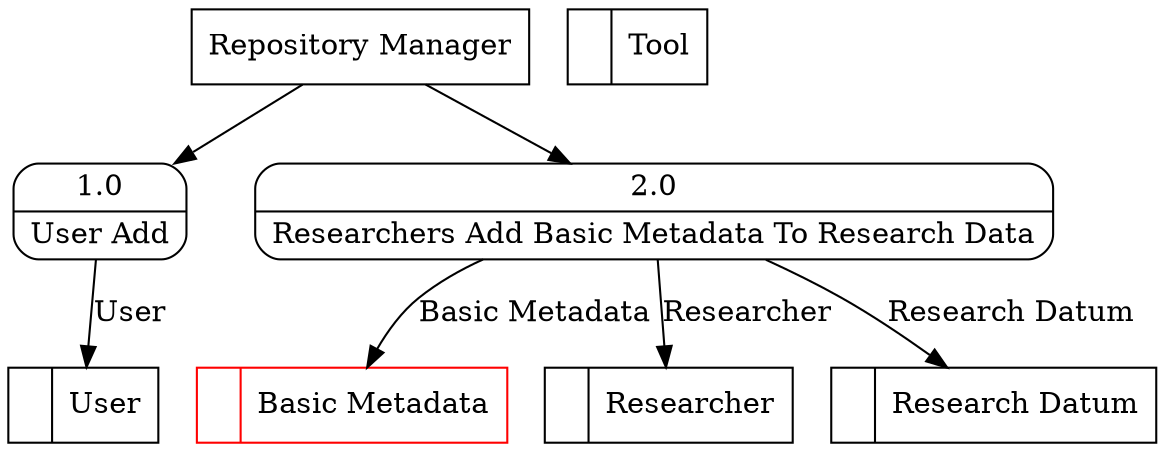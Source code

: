 digraph dfd2{ 
node[shape=record]
200 [label="<f0>  |<f1> Basic Metadata " color=red];
201 [label="<f0>  |<f1> Researcher " ];
202 [label="<f0>  |<f1> Tool " ];
203 [label="<f0>  |<f1> User " ];
204 [label="<f0>  |<f1> Research Datum " ];
205 [label="Repository Manager" shape=box];
206 [label="{<f0> 1.0|<f1> User Add }" shape=Mrecord];
207 [label="{<f0> 2.0|<f1> Researchers Add Basic Metadata To Research Data }" shape=Mrecord];
205 -> 206
205 -> 207
206 -> 203 [label="User"]
207 -> 201 [label="Researcher"]
207 -> 200 [label="Basic Metadata"]
207 -> 204 [label="Research Datum"]
}